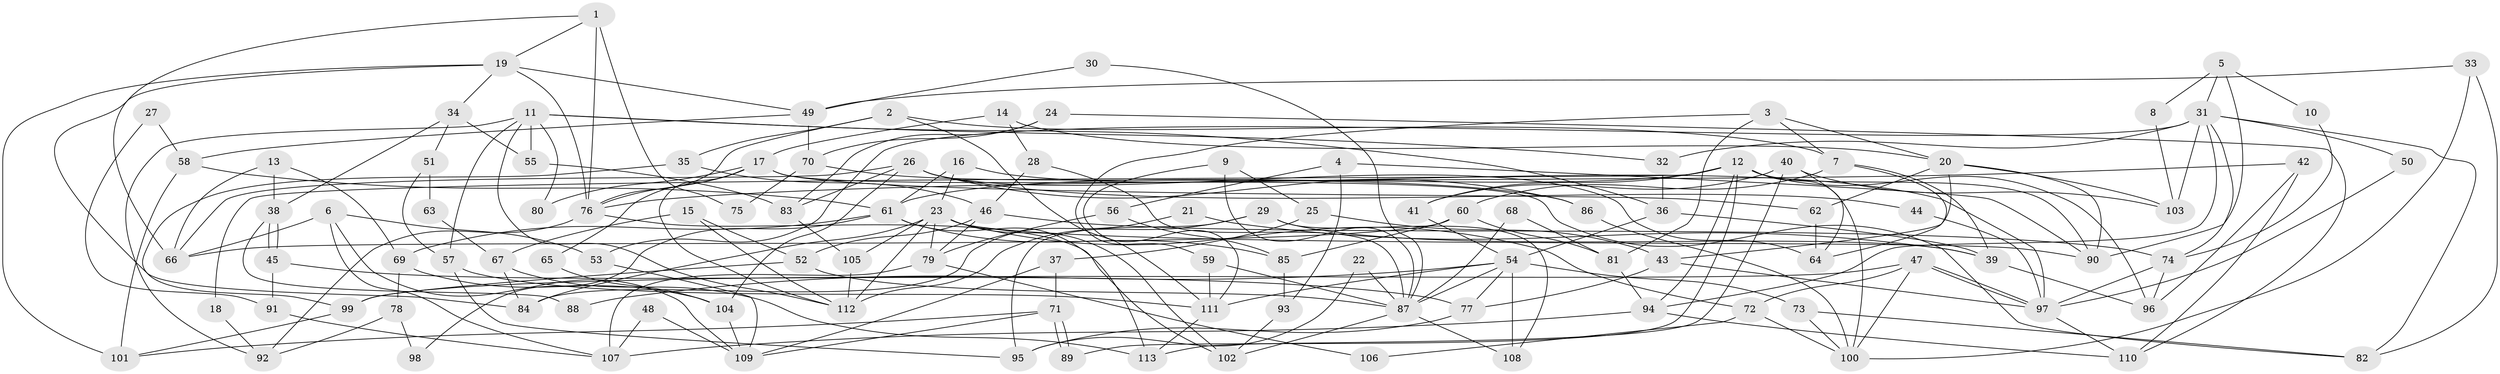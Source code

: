 // Generated by graph-tools (version 1.1) at 2025/51/03/09/25 04:51:28]
// undirected, 113 vertices, 226 edges
graph export_dot {
graph [start="1"]
  node [color=gray90,style=filled];
  1;
  2;
  3;
  4;
  5;
  6;
  7;
  8;
  9;
  10;
  11;
  12;
  13;
  14;
  15;
  16;
  17;
  18;
  19;
  20;
  21;
  22;
  23;
  24;
  25;
  26;
  27;
  28;
  29;
  30;
  31;
  32;
  33;
  34;
  35;
  36;
  37;
  38;
  39;
  40;
  41;
  42;
  43;
  44;
  45;
  46;
  47;
  48;
  49;
  50;
  51;
  52;
  53;
  54;
  55;
  56;
  57;
  58;
  59;
  60;
  61;
  62;
  63;
  64;
  65;
  66;
  67;
  68;
  69;
  70;
  71;
  72;
  73;
  74;
  75;
  76;
  77;
  78;
  79;
  80;
  81;
  82;
  83;
  84;
  85;
  86;
  87;
  88;
  89;
  90;
  91;
  92;
  93;
  94;
  95;
  96;
  97;
  98;
  99;
  100;
  101;
  102;
  103;
  104;
  105;
  106;
  107;
  108;
  109;
  110;
  111;
  112;
  113;
  1 -- 66;
  1 -- 76;
  1 -- 19;
  1 -- 75;
  2 -- 7;
  2 -- 76;
  2 -- 35;
  2 -- 111;
  3 -- 59;
  3 -- 20;
  3 -- 7;
  3 -- 81;
  4 -- 93;
  4 -- 90;
  4 -- 56;
  5 -- 90;
  5 -- 31;
  5 -- 8;
  5 -- 10;
  6 -- 109;
  6 -- 66;
  6 -- 53;
  6 -- 107;
  7 -- 39;
  7 -- 60;
  7 -- 64;
  8 -- 103;
  9 -- 87;
  9 -- 111;
  9 -- 25;
  10 -- 74;
  11 -- 36;
  11 -- 112;
  11 -- 32;
  11 -- 55;
  11 -- 57;
  11 -- 80;
  11 -- 92;
  12 -- 100;
  12 -- 94;
  12 -- 18;
  12 -- 41;
  12 -- 61;
  12 -- 89;
  12 -- 90;
  12 -- 96;
  13 -- 38;
  13 -- 69;
  13 -- 66;
  14 -- 20;
  14 -- 28;
  14 -- 17;
  15 -- 52;
  15 -- 67;
  15 -- 112;
  16 -- 61;
  16 -- 97;
  16 -- 23;
  17 -- 62;
  17 -- 65;
  17 -- 76;
  17 -- 80;
  17 -- 82;
  17 -- 112;
  18 -- 92;
  19 -- 49;
  19 -- 34;
  19 -- 76;
  19 -- 84;
  19 -- 101;
  20 -- 43;
  20 -- 90;
  20 -- 62;
  20 -- 103;
  21 -- 84;
  21 -- 39;
  22 -- 87;
  22 -- 95;
  23 -- 112;
  23 -- 72;
  23 -- 79;
  23 -- 84;
  23 -- 90;
  23 -- 102;
  23 -- 105;
  24 -- 110;
  24 -- 83;
  24 -- 70;
  25 -- 43;
  25 -- 37;
  26 -- 64;
  26 -- 66;
  26 -- 44;
  26 -- 83;
  26 -- 86;
  26 -- 104;
  27 -- 91;
  27 -- 58;
  28 -- 46;
  28 -- 87;
  29 -- 108;
  29 -- 112;
  29 -- 39;
  29 -- 95;
  30 -- 87;
  30 -- 49;
  31 -- 94;
  31 -- 74;
  31 -- 32;
  31 -- 50;
  31 -- 53;
  31 -- 82;
  31 -- 103;
  32 -- 36;
  33 -- 82;
  33 -- 49;
  33 -- 100;
  34 -- 55;
  34 -- 38;
  34 -- 51;
  35 -- 99;
  35 -- 46;
  36 -- 54;
  36 -- 39;
  37 -- 109;
  37 -- 71;
  38 -- 45;
  38 -- 45;
  38 -- 88;
  39 -- 96;
  40 -- 113;
  40 -- 103;
  40 -- 41;
  40 -- 64;
  41 -- 54;
  42 -- 96;
  42 -- 76;
  42 -- 110;
  43 -- 97;
  43 -- 77;
  44 -- 97;
  45 -- 77;
  45 -- 91;
  46 -- 52;
  46 -- 74;
  46 -- 79;
  47 -- 100;
  47 -- 97;
  47 -- 97;
  47 -- 72;
  47 -- 99;
  48 -- 109;
  48 -- 107;
  49 -- 58;
  49 -- 70;
  50 -- 97;
  51 -- 57;
  51 -- 63;
  52 -- 99;
  52 -- 87;
  53 -- 109;
  54 -- 73;
  54 -- 77;
  54 -- 87;
  54 -- 88;
  54 -- 108;
  54 -- 111;
  55 -- 83;
  56 -- 79;
  56 -- 85;
  57 -- 111;
  57 -- 95;
  58 -- 101;
  58 -- 61;
  59 -- 111;
  59 -- 87;
  60 -- 81;
  60 -- 66;
  60 -- 85;
  61 -- 85;
  61 -- 69;
  61 -- 98;
  61 -- 113;
  62 -- 64;
  63 -- 67;
  65 -- 104;
  67 -- 113;
  67 -- 84;
  68 -- 81;
  68 -- 87;
  69 -- 104;
  69 -- 78;
  70 -- 86;
  70 -- 75;
  71 -- 89;
  71 -- 89;
  71 -- 101;
  71 -- 109;
  72 -- 100;
  72 -- 106;
  73 -- 100;
  73 -- 82;
  74 -- 96;
  74 -- 97;
  76 -- 92;
  76 -- 102;
  77 -- 95;
  78 -- 92;
  78 -- 98;
  79 -- 106;
  79 -- 107;
  81 -- 94;
  83 -- 105;
  85 -- 93;
  86 -- 100;
  87 -- 102;
  87 -- 108;
  91 -- 107;
  93 -- 102;
  94 -- 110;
  94 -- 107;
  97 -- 110;
  99 -- 101;
  104 -- 109;
  105 -- 112;
  111 -- 113;
}
